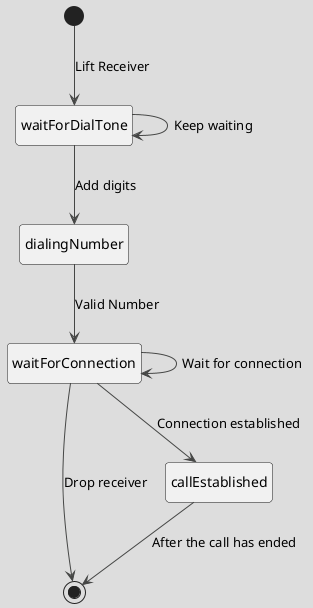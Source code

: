 @startuml Q8
!theme toy
hide empty description

[*] --> waitForDialTone : Lift Receiver
waitForDialTone --> waitForDialTone : Keep waiting
waitForDialTone --> dialingNumber : Add digits
dialingNumber --> waitForConnection : Valid Number


waitForConnection --> waitForConnection : Wait for connection
waitForConnection --> [*] : Drop receiver
waitForConnection --> callEstablished : Connection established
callEstablished --> [*] : After the call has ended

@enduml